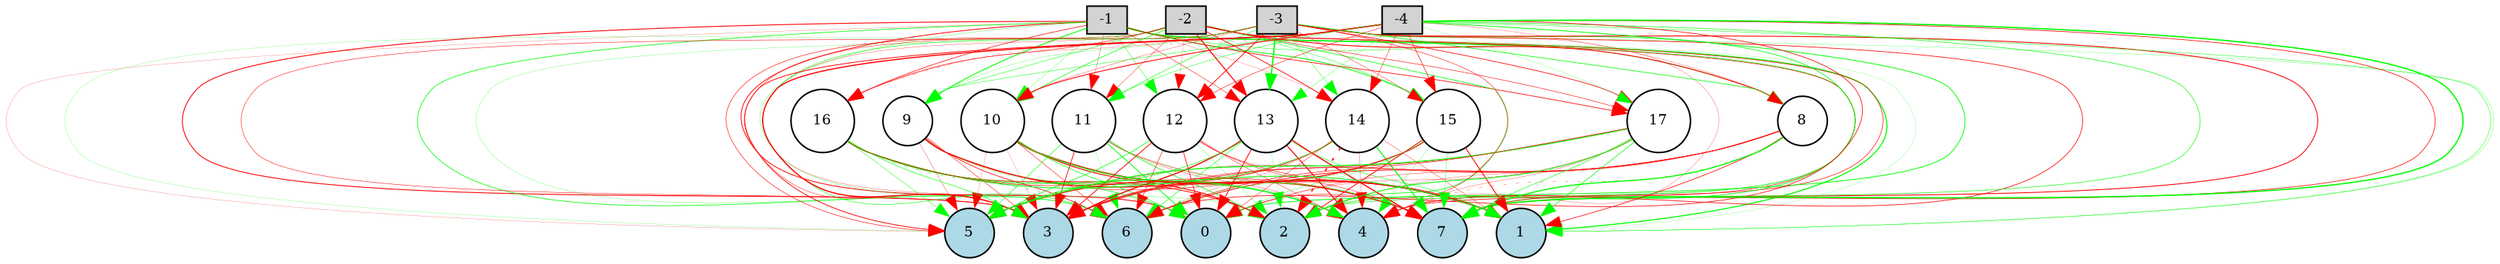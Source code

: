 digraph {
	node [fontsize=9 height=0.2 shape=circle width=0.2]
	-1 [fillcolor=lightgray shape=box style=filled]
	-2 [fillcolor=lightgray shape=box style=filled]
	-3 [fillcolor=lightgray shape=box style=filled]
	-4 [fillcolor=lightgray shape=box style=filled]
	0 [fillcolor=lightblue style=filled]
	1 [fillcolor=lightblue style=filled]
	2 [fillcolor=lightblue style=filled]
	3 [fillcolor=lightblue style=filled]
	4 [fillcolor=lightblue style=filled]
	5 [fillcolor=lightblue style=filled]
	6 [fillcolor=lightblue style=filled]
	7 [fillcolor=lightblue style=filled]
	8 [fillcolor=white style=filled]
	9 [fillcolor=white style=filled]
	10 [fillcolor=white style=filled]
	11 [fillcolor=white style=filled]
	12 [fillcolor=white style=filled]
	13 [fillcolor=white style=filled]
	14 [fillcolor=white style=filled]
	15 [fillcolor=white style=filled]
	16 [fillcolor=white style=filled]
	17 [fillcolor=white style=filled]
	-1 -> 8 [color=green penwidth=0.24908319912942622 style=solid]
	-1 -> 9 [color=green penwidth=0.5500138081442383 style=solid]
	-1 -> 10 [color=green penwidth=0.15675304230255982 style=solid]
	-1 -> 11 [color=red penwidth=0.17077145897288482 style=solid]
	-1 -> 12 [color=green penwidth=0.23537474770012726 style=solid]
	-1 -> 13 [color=red penwidth=0.25930921416596764 style=solid]
	-1 -> 14 [color=red penwidth=0.11973164284690668 style=solid]
	-1 -> 15 [color=green penwidth=0.5095075630027627 style=solid]
	-1 -> 16 [color=red penwidth=0.3791931537705656 style=solid]
	-1 -> 17 [color=red penwidth=0.41349925945657384 style=solid]
	-2 -> 8 [color=red penwidth=0.5475929408215742 style=solid]
	-2 -> 9 [color=green penwidth=0.2635400719816081 style=solid]
	-2 -> 10 [color=green penwidth=0.36994052451477555 style=solid]
	-2 -> 11 [color=red penwidth=0.2069998155824725 style=solid]
	-2 -> 12 [color=red penwidth=0.11592624346944794 style=solid]
	-2 -> 13 [color=red penwidth=0.6475138884348915 style=solid]
	-2 -> 14 [color=red penwidth=0.45038512416173393 style=solid]
	-2 -> 15 [color=green penwidth=0.2402752591732997 style=solid]
	-2 -> 16 [color=red penwidth=0.3343327566743164 style=solid]
	-2 -> 17 [color=red penwidth=0.2981833964780053 style=solid]
	-3 -> 8 [color=green penwidth=0.4039446186326179 style=solid]
	-3 -> 9 [color=green penwidth=0.1421462434136901 style=solid]
	-3 -> 10 [color=red penwidth=0.16989478602580887 style=solid]
	-3 -> 11 [color=green penwidth=0.3040043830972158 style=solid]
	-3 -> 12 [color=red penwidth=0.47335105035845615 style=solid]
	-3 -> 13 [color=green penwidth=0.8144698122838869 style=solid]
	-3 -> 14 [color=green penwidth=0.21778479106999266 style=solid]
	-3 -> 15 [color=red penwidth=0.22179941571073902 style=solid]
	-3 -> 16 [color=red penwidth=0.13238676349783002 style=solid]
	-3 -> 17 [color=red penwidth=0.40999710409120627 style=solid]
	-4 -> 8 [color=red penwidth=0.14260239761530236 style=solid]
	-4 -> 9 [color=green penwidth=0.25689846527713966 style=solid]
	-4 -> 10 [color=red penwidth=0.5442927769007463 style=solid]
	-4 -> 11 [color=green penwidth=0.24766256279361648 style=solid]
	-4 -> 12 [color=red penwidth=0.28207761771886536 style=solid]
	-4 -> 13 [color=green penwidth=0.1684544215431357 style=solid]
	-4 -> 14 [color=red penwidth=0.2515548147871226 style=solid]
	-4 -> 15 [color=red penwidth=0.33812172253826256 style=solid]
	-4 -> 16 [color=red penwidth=0.13009380096707807 style=dotted]
	-4 -> 17 [color=green penwidth=0.11438432398385706 style=solid]
	8 -> 0 [color=red penwidth=0.2160757707570694 style=solid]
	8 -> 1 [color=red penwidth=0.3949654615681413 style=solid]
	8 -> 2 [color=red penwidth=0.1464808718177674 style=solid]
	8 -> 3 [color=red penwidth=0.2984203572807433 style=solid]
	8 -> 4 [color=red penwidth=0.17127908467244357 style=dotted]
	8 -> 5 [color=red penwidth=0.20854209415501015 style=solid]
	8 -> 6 [color=red penwidth=0.4755829271940152 style=solid]
	8 -> 7 [color=green penwidth=0.7193334097502304 style=solid]
	9 -> 0 [color=green penwidth=0.10333354544598464 style=solid]
	9 -> 1 [color=red penwidth=0.3123208686623523 style=solid]
	9 -> 2 [color=red penwidth=0.2500011370071039 style=solid]
	9 -> 3 [color=red penwidth=0.2697531472323462 style=solid]
	9 -> 4 [color=green penwidth=0.40075981221573687 style=solid]
	9 -> 5 [color=red penwidth=0.1788503004915279 style=solid]
	9 -> 6 [color=red penwidth=0.4033399200895854 style=solid]
	9 -> 7 [color=red penwidth=0.6273968500708255 style=solid]
	10 -> 0 [color=green penwidth=0.3597921818108676 style=solid]
	10 -> 1 [color=red penwidth=0.8531202429067603 style=solid]
	10 -> 2 [color=red penwidth=0.5783202629702446 style=solid]
	10 -> 3 [color=red penwidth=0.10104233998691041 style=solid]
	10 -> 4 [color=green penwidth=0.29322802005291754 style=solid]
	10 -> 5 [color=red penwidth=0.1172807885806628 style=solid]
	10 -> 6 [color=red penwidth=0.2732064142630959 style=solid]
	10 -> 7 [color=green penwidth=0.3357505675090898 style=solid]
	11 -> 0 [color=green penwidth=0.4931825203308785 style=solid]
	11 -> 1 [color=red penwidth=0.2560136707918781 style=solid]
	11 -> 2 [color=green penwidth=0.40690119462246144 style=solid]
	11 -> 3 [color=red penwidth=0.44005557175044807 style=solid]
	11 -> 4 [color=red penwidth=0.1774626645566308 style=solid]
	11 -> 5 [color=green penwidth=0.327425459020492 style=solid]
	11 -> 6 [color=green penwidth=0.13374630989911468 style=solid]
	11 -> 7 [color=green penwidth=0.1426692077083161 style=solid]
	12 -> 0 [color=red penwidth=0.41010015438200864 style=solid]
	12 -> 1 [color=red penwidth=0.30631948172468665 style=solid]
	12 -> 2 [color=green penwidth=0.15843681100854592 style=solid]
	12 -> 3 [color=red penwidth=0.4968805589266816 style=solid]
	12 -> 4 [color=red penwidth=0.22909525156033858 style=solid]
	12 -> 5 [color=green penwidth=0.38521559234613 style=solid]
	12 -> 6 [color=red penwidth=0.30519638655798464 style=solid]
	12 -> 7 [color=red penwidth=0.24786875549198853 style=solid]
	13 -> 0 [color=red penwidth=0.522174486268192 style=solid]
	13 -> 1 [color=green penwidth=0.2918397254123491 style=solid]
	13 -> 2 [color=green penwidth=0.10956116736889698 style=solid]
	13 -> 3 [color=red penwidth=0.7241751333873365 style=solid]
	13 -> 4 [color=red penwidth=0.6373564900179031 style=solid]
	13 -> 5 [color=green penwidth=0.34202059243602667 style=solid]
	13 -> 6 [color=green penwidth=0.3062855694822382 style=solid]
	13 -> 7 [color=red penwidth=0.7177781972735097 style=solid]
	14 -> 0 [color=red penwidth=0.23643745971875513 style=solid]
	14 -> 1 [color=red penwidth=0.1926564742193797 style=solid]
	14 -> 2 [color=red penwidth=0.8791433295204323 style=dotted]
	14 -> 3 [color=red penwidth=0.4701854881590546 style=solid]
	14 -> 4 [color=red penwidth=0.1648840334065933 style=solid]
	14 -> 5 [color=green penwidth=0.36605921019915577 style=solid]
	14 -> 6 [color=red penwidth=0.14880602687355599 style=solid]
	14 -> 7 [color=green penwidth=0.6440384931097937 style=solid]
	15 -> 0 [color=green penwidth=0.18350623491261545 style=solid]
	15 -> 1 [color=red penwidth=0.5583498342284641 style=solid]
	15 -> 2 [color=red penwidth=0.5228798617515518 style=solid]
	15 -> 3 [color=red penwidth=0.3610299741479569 style=solid]
	15 -> 4 [color=green penwidth=0.1378138436371344 style=solid]
	15 -> 5 [color=red penwidth=0.4922411254758743 style=solid]
	15 -> 6 [color=green penwidth=0.18115615035705213 style=solid]
	15 -> 7 [color=green penwidth=0.20103737798540802 style=solid]
	16 -> 0 [color=green penwidth=0.3110016385727695 style=solid]
	16 -> 1 [color=green penwidth=0.5150832633412474 style=solid]
	16 -> 2 [color=red penwidth=0.37301505715227945 style=solid]
	16 -> 3 [color=green penwidth=0.3334554711446015 style=solid]
	16 -> 4 [color=green penwidth=0.44709755118740513 style=solid]
	16 -> 5 [color=green penwidth=0.24231397341618469 style=solid]
	16 -> 6 [color=green penwidth=0.25807770217777737 style=dotted]
	16 -> 7 [color=red penwidth=0.33354345816813474 style=solid]
	17 -> 0 [color=red penwidth=0.1689825633449406 style=solid]
	17 -> 1 [color=green penwidth=0.37882736972584663 style=solid]
	17 -> 2 [color=green penwidth=0.5163078071005598 style=solid]
	17 -> 3 [color=red penwidth=0.3548878328118864 style=solid]
	17 -> 4 [color=red penwidth=0.15382916659890516 style=solid]
	17 -> 5 [color=green penwidth=0.596945225319887 style=solid]
	17 -> 6 [color=red penwidth=0.3269925059702433 style=solid]
	17 -> 7 [color=green penwidth=0.31933701465931075 style=solid]
	-1 -> 0 [color=red penwidth=0.4953403747871068 style=solid]
	-1 -> 1 [color=green penwidth=0.678998889074965 style=solid]
	-1 -> 2 [color=green penwidth=0.16288062681383453 style=solid]
	-1 -> 3 [color=red penwidth=0.5422611610954825 style=solid]
	-1 -> 4 [color=red penwidth=0.14657367204702076 style=solid]
	-1 -> 5 [color=red penwidth=0.10726690520725685 style=solid]
	-1 -> 6 [color=green penwidth=0.4143301512709625 style=solid]
	-1 -> 7 [color=green penwidth=0.4493035138134849 style=solid]
	-2 -> 0 [color=red penwidth=0.16240335632374014 style=solid]
	-2 -> 1 [color=green penwidth=0.10372927236096609 style=solid]
	-2 -> 2 [color=green penwidth=0.40234741598970714 style=solid]
	-2 -> 3 [color=red penwidth=0.2728492262358644 style=solid]
	-2 -> 4 [color=red penwidth=0.3270805763078952 style=solid]
	-2 -> 5 [color=green penwidth=0.1133024742464437 style=solid]
	-2 -> 6 [color=green penwidth=0.1310357830302294 style=solid]
	-2 -> 7 [color=red penwidth=0.3422858008818569 style=solid]
	-3 -> 0 [color=red penwidth=0.2812480734387762 style=solid]
	-3 -> 1 [color=green penwidth=0.13859909167320322 style=solid]
	-3 -> 2 [color=green penwidth=0.4077257035756753 style=solid]
	-3 -> 3 [color=red penwidth=0.23708832032194646 style=solid]
	-3 -> 4 [color=red penwidth=0.4032281640906785 style=solid]
	-3 -> 5 [color=red penwidth=0.31320291888773455 style=solid]
	-3 -> 6 [color=green penwidth=0.30494682831678316 style=solid]
	-3 -> 7 [color=red penwidth=0.5381257954300513 style=solid]
	-4 -> 0 [color=green penwidth=0.49063159635773834 style=solid]
	-4 -> 1 [color=green penwidth=0.25455334845677263 style=solid]
	-4 -> 2 [color=green penwidth=0.3444400650051567 style=solid]
	-4 -> 3 [color=red penwidth=0.7351741256986499 style=solid]
	-4 -> 4 [color=red penwidth=0.39004014484549643 style=solid]
	-4 -> 5 [color=red penwidth=0.4805209852983031 style=solid]
	-4 -> 6 [color=red penwidth=0.4058128551116471 style=solid]
	-4 -> 7 [color=green penwidth=0.8195983285001632 style=solid]
}
